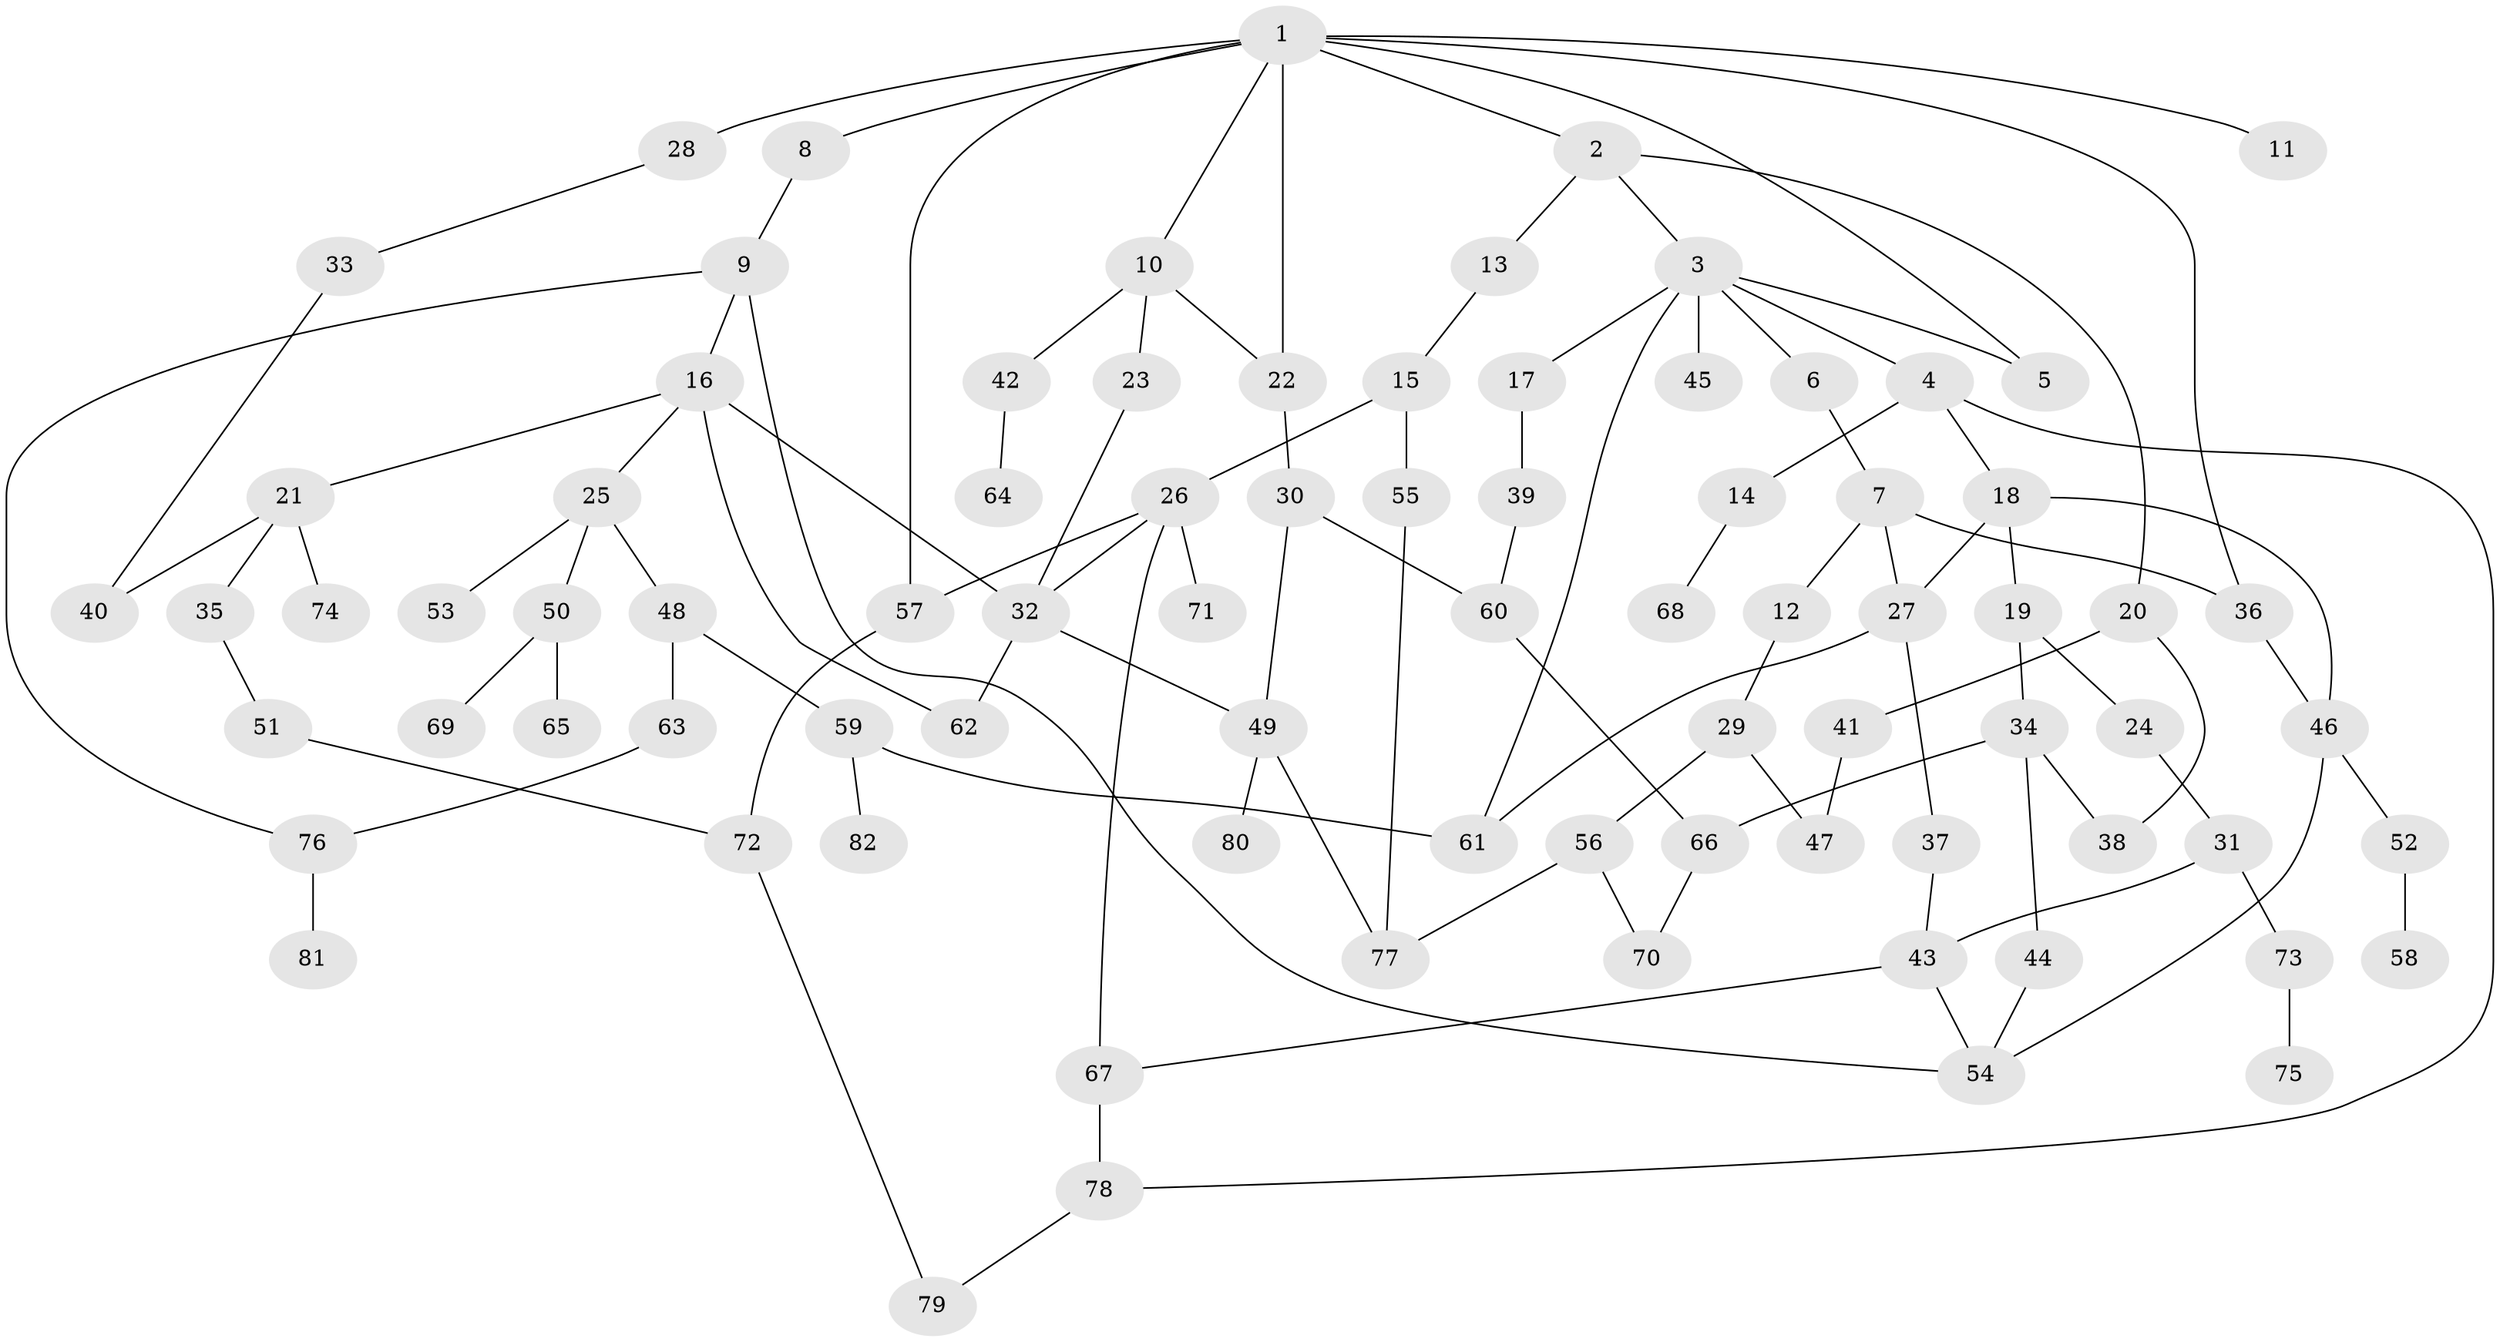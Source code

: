 // coarse degree distribution, {7: 0.0392156862745098, 8: 0.0196078431372549, 6: 0.0196078431372549, 2: 0.19607843137254902, 5: 0.09803921568627451, 4: 0.17647058823529413, 1: 0.2549019607843137, 3: 0.19607843137254902}
// Generated by graph-tools (version 1.1) at 2025/41/03/06/25 10:41:30]
// undirected, 82 vertices, 110 edges
graph export_dot {
graph [start="1"]
  node [color=gray90,style=filled];
  1;
  2;
  3;
  4;
  5;
  6;
  7;
  8;
  9;
  10;
  11;
  12;
  13;
  14;
  15;
  16;
  17;
  18;
  19;
  20;
  21;
  22;
  23;
  24;
  25;
  26;
  27;
  28;
  29;
  30;
  31;
  32;
  33;
  34;
  35;
  36;
  37;
  38;
  39;
  40;
  41;
  42;
  43;
  44;
  45;
  46;
  47;
  48;
  49;
  50;
  51;
  52;
  53;
  54;
  55;
  56;
  57;
  58;
  59;
  60;
  61;
  62;
  63;
  64;
  65;
  66;
  67;
  68;
  69;
  70;
  71;
  72;
  73;
  74;
  75;
  76;
  77;
  78;
  79;
  80;
  81;
  82;
  1 -- 2;
  1 -- 8;
  1 -- 10;
  1 -- 11;
  1 -- 28;
  1 -- 57;
  1 -- 5;
  1 -- 36;
  1 -- 22;
  2 -- 3;
  2 -- 13;
  2 -- 20;
  3 -- 4;
  3 -- 5;
  3 -- 6;
  3 -- 17;
  3 -- 45;
  3 -- 61;
  4 -- 14;
  4 -- 18;
  4 -- 78;
  6 -- 7;
  7 -- 12;
  7 -- 36;
  7 -- 27;
  8 -- 9;
  9 -- 16;
  9 -- 54;
  9 -- 76;
  10 -- 22;
  10 -- 23;
  10 -- 42;
  12 -- 29;
  13 -- 15;
  14 -- 68;
  15 -- 26;
  15 -- 55;
  16 -- 21;
  16 -- 25;
  16 -- 62;
  16 -- 32;
  17 -- 39;
  18 -- 19;
  18 -- 27;
  18 -- 46;
  19 -- 24;
  19 -- 34;
  20 -- 38;
  20 -- 41;
  21 -- 35;
  21 -- 74;
  21 -- 40;
  22 -- 30;
  23 -- 32;
  24 -- 31;
  25 -- 48;
  25 -- 50;
  25 -- 53;
  26 -- 67;
  26 -- 71;
  26 -- 57;
  26 -- 32;
  27 -- 37;
  27 -- 61;
  28 -- 33;
  29 -- 47;
  29 -- 56;
  30 -- 60;
  30 -- 49;
  31 -- 43;
  31 -- 73;
  32 -- 49;
  32 -- 62;
  33 -- 40;
  34 -- 44;
  34 -- 66;
  34 -- 38;
  35 -- 51;
  36 -- 46;
  37 -- 43;
  39 -- 60;
  41 -- 47;
  42 -- 64;
  43 -- 54;
  43 -- 67;
  44 -- 54;
  46 -- 52;
  46 -- 54;
  48 -- 59;
  48 -- 63;
  49 -- 80;
  49 -- 77;
  50 -- 65;
  50 -- 69;
  51 -- 72;
  52 -- 58;
  55 -- 77;
  56 -- 70;
  56 -- 77;
  57 -- 72;
  59 -- 82;
  59 -- 61;
  60 -- 66;
  63 -- 76;
  66 -- 70;
  67 -- 78;
  72 -- 79;
  73 -- 75;
  76 -- 81;
  78 -- 79;
}
